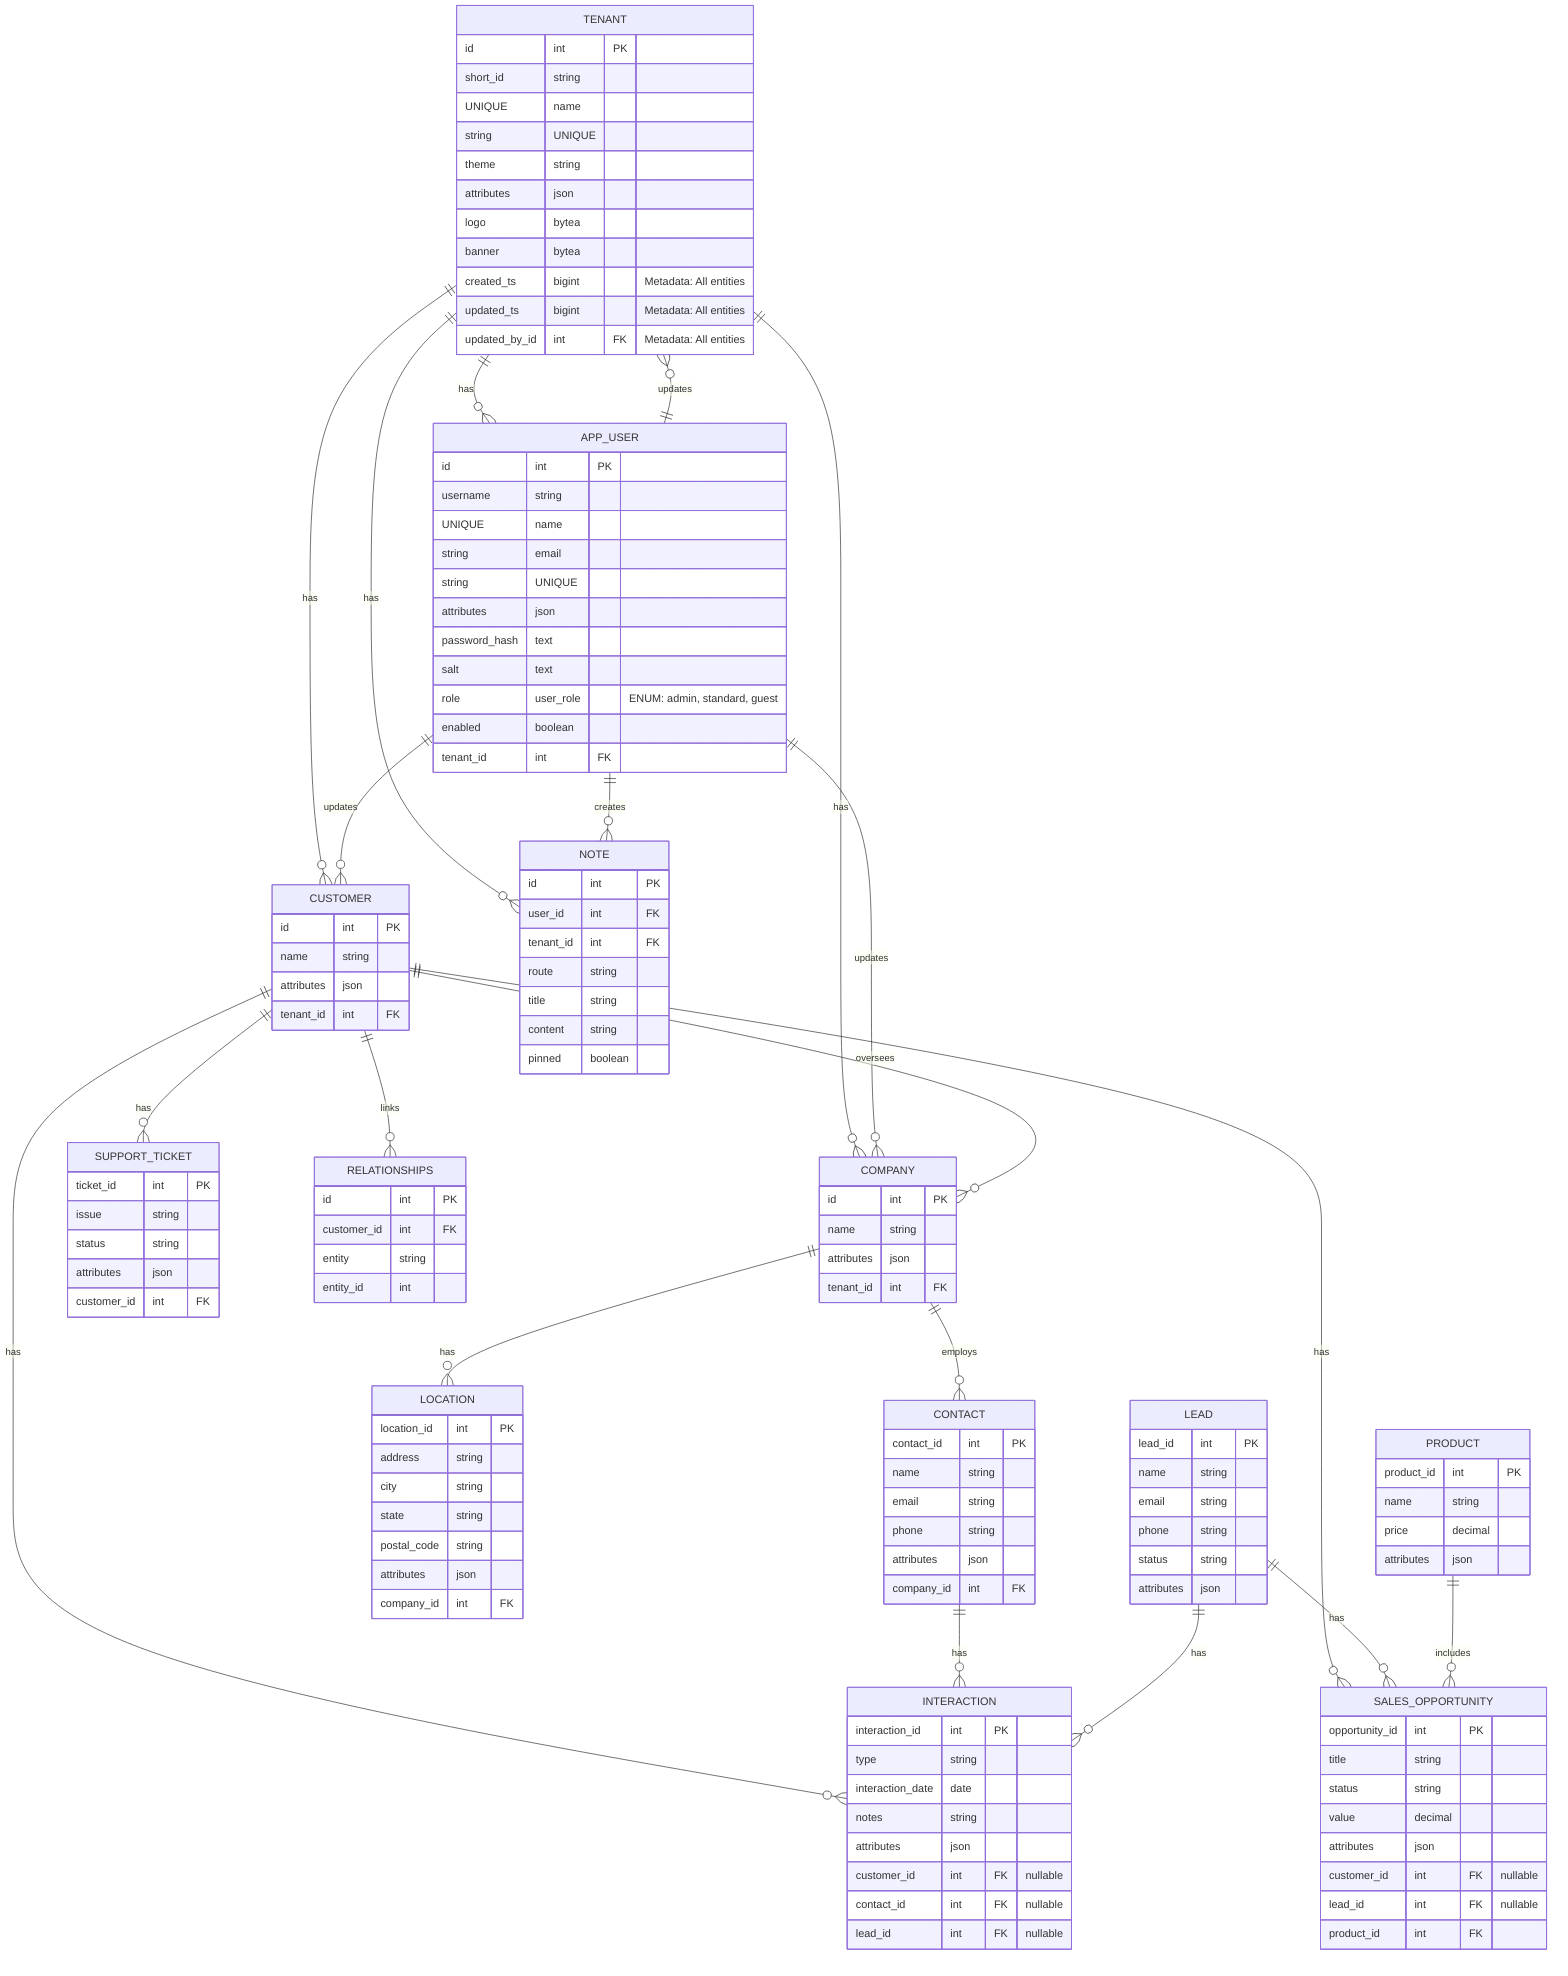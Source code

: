 erDiagram
    TENANT ||--o{ APP_USER : has
    TENANT ||--o{ COMPANY : has
    TENANT ||--o{ CUSTOMER : has
    TENANT ||--o{ NOTE : has
    APP_USER ||--o{ NOTE : creates
    APP_USER ||--o{ TENANT : updates
    APP_USER ||--o{ COMPANY : updates
    APP_USER ||--o{ CUSTOMER : updates
    CUSTOMER ||--o{ COMPANY : oversees
    CUSTOMER ||--o{ INTERACTION : has
    CUSTOMER ||--o{ SALES_OPPORTUNITY : has
    CUSTOMER ||--o{ SUPPORT_TICKET : has
    CUSTOMER ||--o{ RELATIONSHIPS : links
    COMPANY ||--o{ CONTACT : employs
    COMPANY ||--o{ LOCATION : has
    CONTACT ||--o{ INTERACTION : has
    LEAD ||--o{ INTERACTION : has
    LEAD ||--o{ SALES_OPPORTUNITY : has
    PRODUCT ||--o{ SALES_OPPORTUNITY : includes

    TENANT {
        id int PK
        short_id string UNIQUE
        name string UNIQUE
        theme string
        attributes json
        logo bytea
        banner bytea
        created_ts bigint "Metadata: All entities"
        updated_ts bigint "Metadata: All entities"
        updated_by_id int FK "Metadata: All entities"
    }

    APP_USER {
        id int PK
        username string UNIQUE
        name string
        email string UNIQUE
        attributes json
        password_hash text
        salt text
        role user_role "ENUM: admin, standard, guest"
        enabled boolean
        tenant_id int FK
    }

    NOTE {
        id int PK
        user_id int FK
        tenant_id int FK
        route string
        title string
        content string
        pinned boolean
    }

    CUSTOMER {
        id int PK
        name string
        attributes json
        tenant_id int FK
    }

    COMPANY {
        id int PK
        name string
        attributes json
        tenant_id int FK
    }

    CONTACT {
        contact_id int PK
        name string
        email string
        phone string
        attributes json
        company_id int FK
    }

    LOCATION {
        location_id int PK
        address string
        city string
        state string
        postal_code string
        attributes json
        company_id int FK
    }

    LEAD {
        lead_id int PK
        name string
        email string
        phone string
        status string
        attributes json
    }

    INTERACTION {
        interaction_id int PK
        type string
        interaction_date date
        notes string
        attributes json
        customer_id int FK "nullable"
        contact_id int FK "nullable"
        lead_id int FK "nullable"
    }

    SALES_OPPORTUNITY {
        opportunity_id int PK
        title string
        status string
        value decimal
        attributes json
        customer_id int FK "nullable"
        lead_id int FK "nullable"
        product_id int FK
    }

    PRODUCT {
        product_id int PK
        name string
        price decimal
        attributes json
    }

    SUPPORT_TICKET {
        ticket_id int PK
        issue string
        status string
        attributes json
        customer_id int FK
    }

    RELATIONSHIPS {
        id int PK
        customer_id int FK
        entity string
        entity_id int
    }